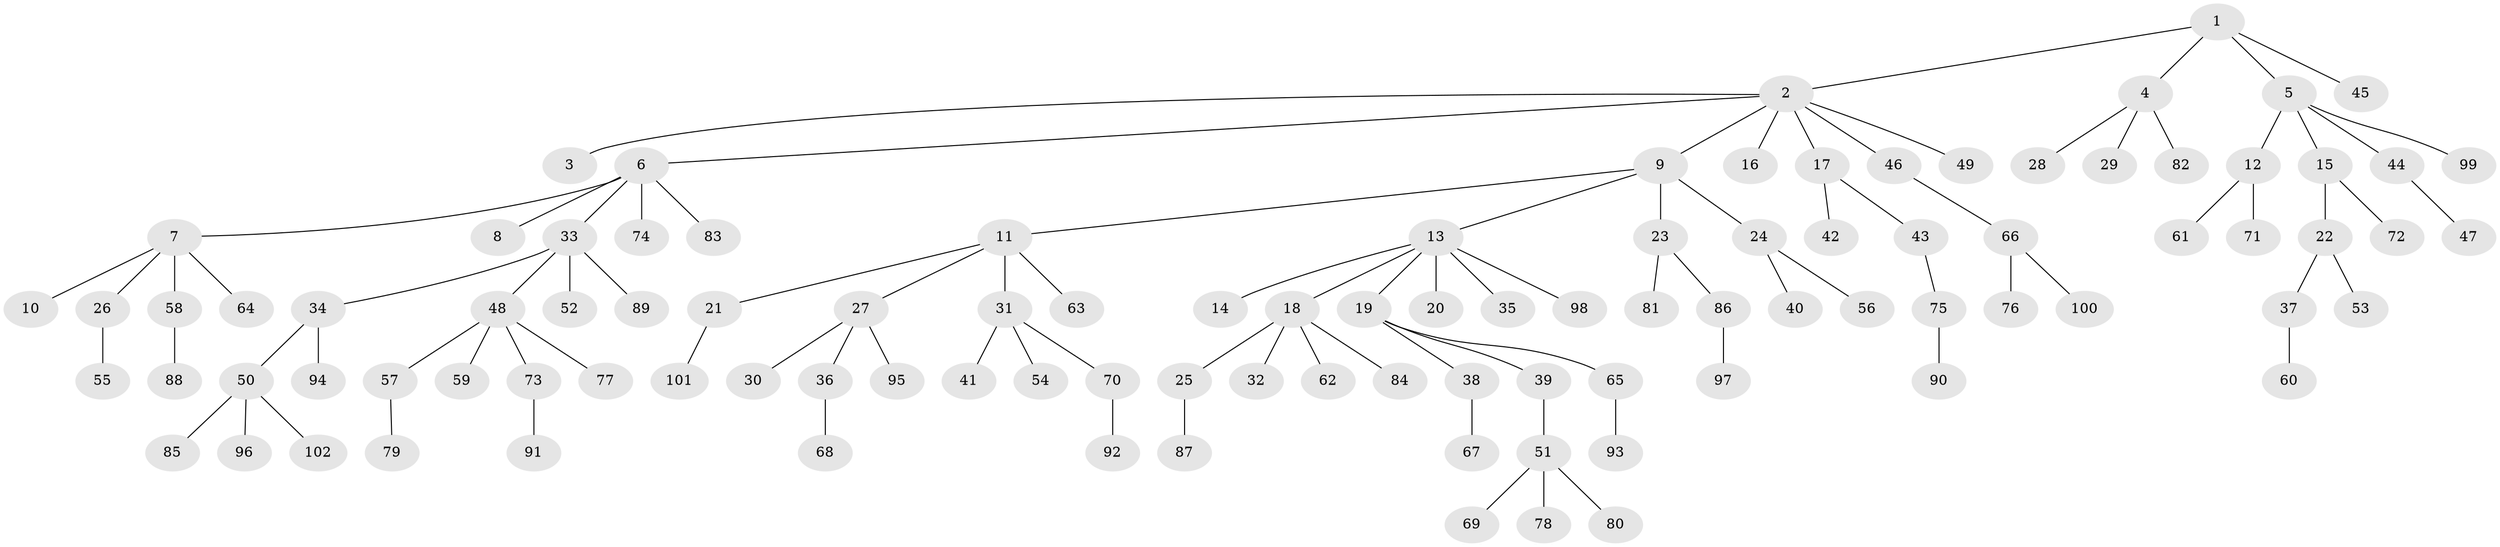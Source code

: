// coarse degree distribution, {10: 0.014492753623188406, 1: 0.6666666666666666, 3: 0.10144927536231885, 4: 0.13043478260869565, 5: 0.014492753623188406, 6: 0.028985507246376812, 2: 0.043478260869565216}
// Generated by graph-tools (version 1.1) at 2025/52/02/27/25 19:52:12]
// undirected, 102 vertices, 101 edges
graph export_dot {
graph [start="1"]
  node [color=gray90,style=filled];
  1;
  2;
  3;
  4;
  5;
  6;
  7;
  8;
  9;
  10;
  11;
  12;
  13;
  14;
  15;
  16;
  17;
  18;
  19;
  20;
  21;
  22;
  23;
  24;
  25;
  26;
  27;
  28;
  29;
  30;
  31;
  32;
  33;
  34;
  35;
  36;
  37;
  38;
  39;
  40;
  41;
  42;
  43;
  44;
  45;
  46;
  47;
  48;
  49;
  50;
  51;
  52;
  53;
  54;
  55;
  56;
  57;
  58;
  59;
  60;
  61;
  62;
  63;
  64;
  65;
  66;
  67;
  68;
  69;
  70;
  71;
  72;
  73;
  74;
  75;
  76;
  77;
  78;
  79;
  80;
  81;
  82;
  83;
  84;
  85;
  86;
  87;
  88;
  89;
  90;
  91;
  92;
  93;
  94;
  95;
  96;
  97;
  98;
  99;
  100;
  101;
  102;
  1 -- 2;
  1 -- 4;
  1 -- 5;
  1 -- 45;
  2 -- 3;
  2 -- 6;
  2 -- 9;
  2 -- 16;
  2 -- 17;
  2 -- 46;
  2 -- 49;
  4 -- 28;
  4 -- 29;
  4 -- 82;
  5 -- 12;
  5 -- 15;
  5 -- 44;
  5 -- 99;
  6 -- 7;
  6 -- 8;
  6 -- 33;
  6 -- 74;
  6 -- 83;
  7 -- 10;
  7 -- 26;
  7 -- 58;
  7 -- 64;
  9 -- 11;
  9 -- 13;
  9 -- 23;
  9 -- 24;
  11 -- 21;
  11 -- 27;
  11 -- 31;
  11 -- 63;
  12 -- 61;
  12 -- 71;
  13 -- 14;
  13 -- 18;
  13 -- 19;
  13 -- 20;
  13 -- 35;
  13 -- 98;
  15 -- 22;
  15 -- 72;
  17 -- 42;
  17 -- 43;
  18 -- 25;
  18 -- 32;
  18 -- 62;
  18 -- 84;
  19 -- 38;
  19 -- 39;
  19 -- 65;
  21 -- 101;
  22 -- 37;
  22 -- 53;
  23 -- 81;
  23 -- 86;
  24 -- 40;
  24 -- 56;
  25 -- 87;
  26 -- 55;
  27 -- 30;
  27 -- 36;
  27 -- 95;
  31 -- 41;
  31 -- 54;
  31 -- 70;
  33 -- 34;
  33 -- 48;
  33 -- 52;
  33 -- 89;
  34 -- 50;
  34 -- 94;
  36 -- 68;
  37 -- 60;
  38 -- 67;
  39 -- 51;
  43 -- 75;
  44 -- 47;
  46 -- 66;
  48 -- 57;
  48 -- 59;
  48 -- 73;
  48 -- 77;
  50 -- 85;
  50 -- 96;
  50 -- 102;
  51 -- 69;
  51 -- 78;
  51 -- 80;
  57 -- 79;
  58 -- 88;
  65 -- 93;
  66 -- 76;
  66 -- 100;
  70 -- 92;
  73 -- 91;
  75 -- 90;
  86 -- 97;
}
